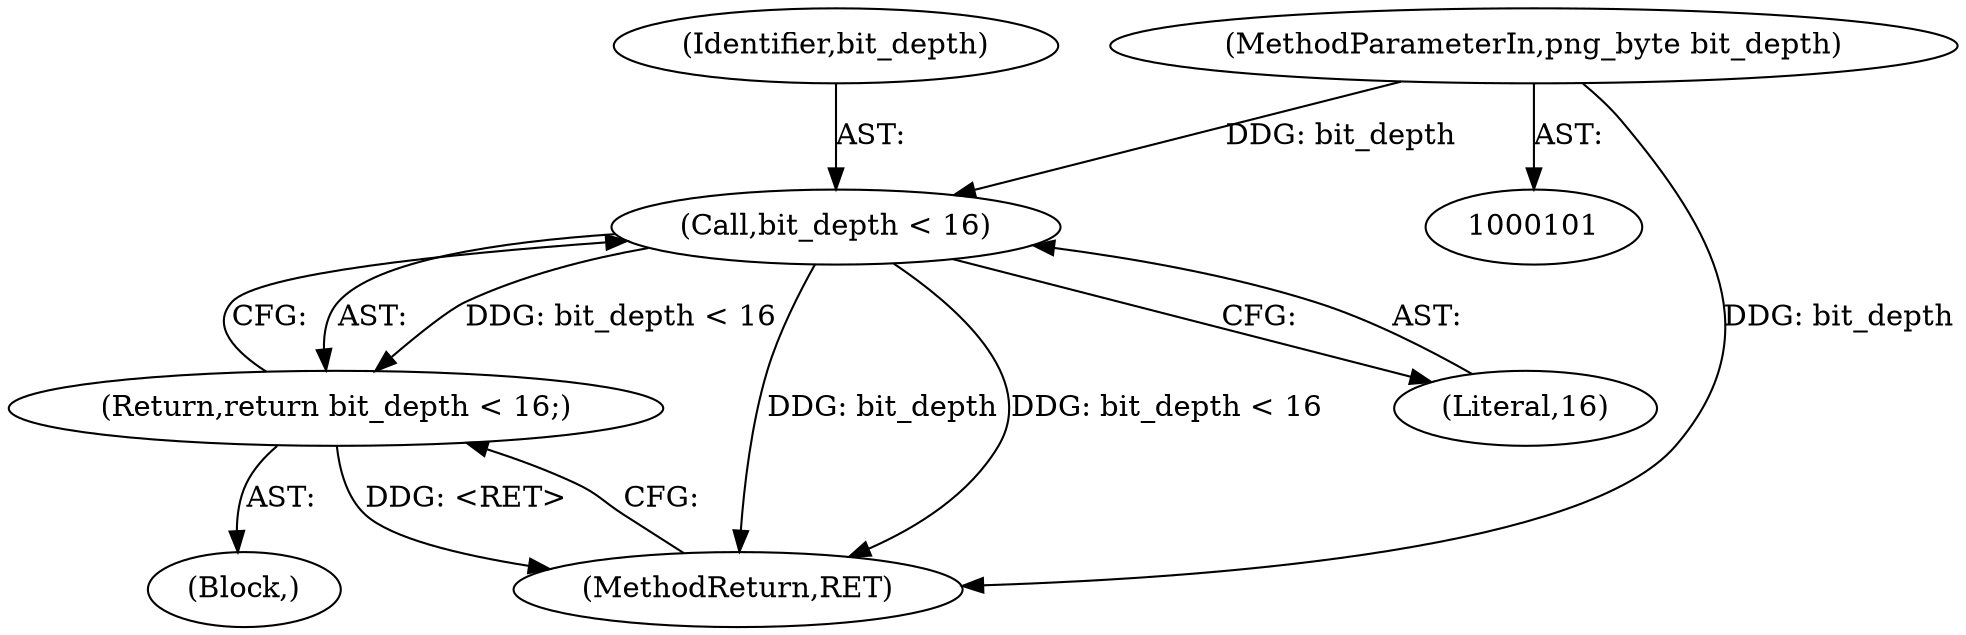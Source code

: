 digraph "1_Android_9d4853418ab2f754c2b63e091c29c5529b8b86ca_60@del" {
"1000105" [label="(MethodParameterIn,png_byte bit_depth)"];
"1000120" [label="(Call,bit_depth < 16)"];
"1000119" [label="(Return,return bit_depth < 16;)"];
"1000121" [label="(Identifier,bit_depth)"];
"1000106" [label="(Block,)"];
"1000123" [label="(MethodReturn,RET)"];
"1000119" [label="(Return,return bit_depth < 16;)"];
"1000120" [label="(Call,bit_depth < 16)"];
"1000122" [label="(Literal,16)"];
"1000105" [label="(MethodParameterIn,png_byte bit_depth)"];
"1000105" -> "1000101"  [label="AST: "];
"1000105" -> "1000123"  [label="DDG: bit_depth"];
"1000105" -> "1000120"  [label="DDG: bit_depth"];
"1000120" -> "1000119"  [label="AST: "];
"1000120" -> "1000122"  [label="CFG: "];
"1000121" -> "1000120"  [label="AST: "];
"1000122" -> "1000120"  [label="AST: "];
"1000119" -> "1000120"  [label="CFG: "];
"1000120" -> "1000123"  [label="DDG: bit_depth"];
"1000120" -> "1000123"  [label="DDG: bit_depth < 16"];
"1000120" -> "1000119"  [label="DDG: bit_depth < 16"];
"1000119" -> "1000106"  [label="AST: "];
"1000123" -> "1000119"  [label="CFG: "];
"1000119" -> "1000123"  [label="DDG: <RET>"];
}
